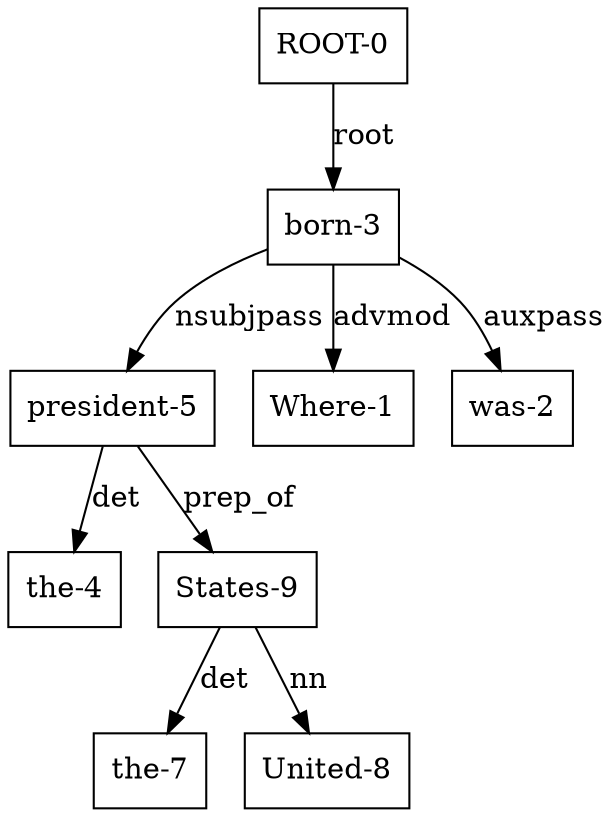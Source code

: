 digraph relations {
	"the-7"[label="the-7",shape=box];
	"born-3"[label="born-3",shape=box];
	"ROOT-0"[label="ROOT-0",shape=box];
	"the-4"[label="the-4",shape=box];
	"president-5"[label="president-5",shape=box];
	"Where-1"[label="Where-1",shape=box];
	"States-9"[label="States-9",shape=box];
	"United-8"[label="United-8",shape=box];
	"was-2"[label="was-2",shape=box];
	"ROOT-0" -> "born-3"[label="root"];
	"born-3" -> "Where-1"[label="advmod"];
	"born-3" -> "was-2"[label="auxpass"];
	"president-5" -> "the-4"[label="det"];
	"born-3" -> "president-5"[label="nsubjpass"];
	"States-9" -> "the-7"[label="det"];
	"States-9" -> "United-8"[label="nn"];
	"president-5" -> "States-9"[label="prep_of"];
	labelloc="t"
}

